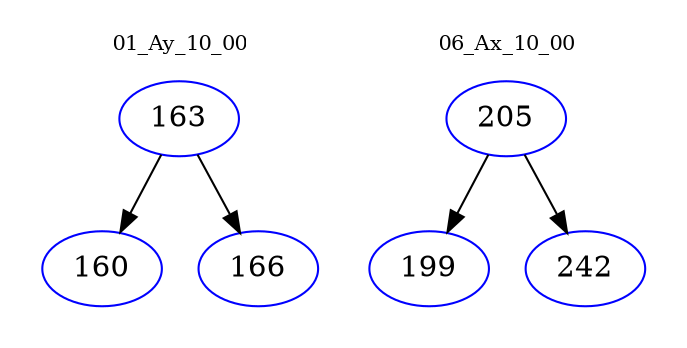 digraph{
subgraph cluster_0 {
color = white
label = "01_Ay_10_00";
fontsize=10;
T0_163 [label="163", color="blue"]
T0_163 -> T0_160 [color="black"]
T0_160 [label="160", color="blue"]
T0_163 -> T0_166 [color="black"]
T0_166 [label="166", color="blue"]
}
subgraph cluster_1 {
color = white
label = "06_Ax_10_00";
fontsize=10;
T1_205 [label="205", color="blue"]
T1_205 -> T1_199 [color="black"]
T1_199 [label="199", color="blue"]
T1_205 -> T1_242 [color="black"]
T1_242 [label="242", color="blue"]
}
}
